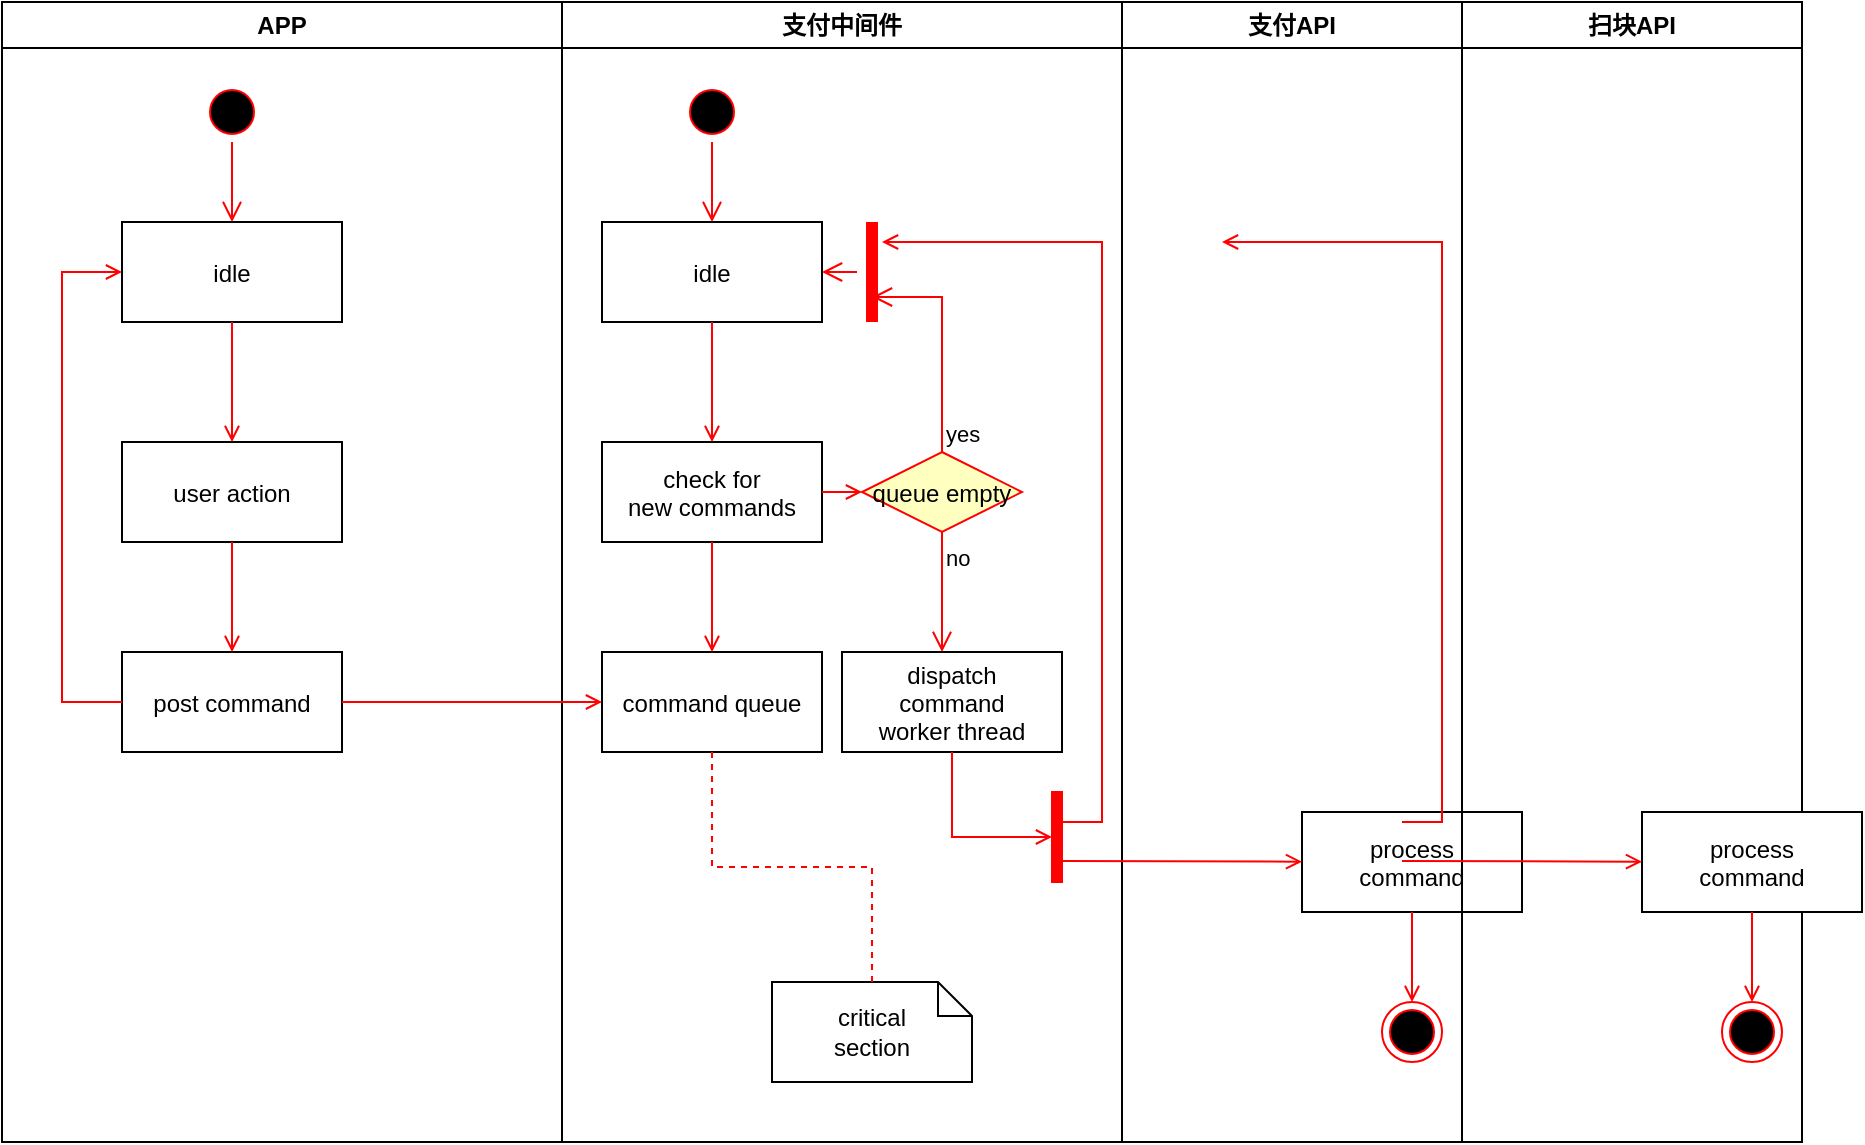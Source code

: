 <mxfile version="15.0.3" type="github">
  <diagram name="Page-1" id="9361dd3d-8414-5efd-6122-117bd74ce7a7">
    <mxGraphModel dx="1185" dy="5034" grid="1" gridSize="10" guides="1" tooltips="1" connect="1" arrows="1" fold="1" page="0" pageScale="1.5" pageWidth="826" pageHeight="1169" background="none" math="0" shadow="0">
      <root>
        <mxCell id="0" />
        <mxCell id="1" parent="0" />
        <mxCell id="ok139ALbJn9GpQchz6-Z-90" value="APP" style="swimlane;whiteSpace=wrap" vertex="1" parent="1">
          <mxGeometry x="300" y="-4270" width="280" height="570" as="geometry" />
        </mxCell>
        <mxCell id="ok139ALbJn9GpQchz6-Z-91" value="" style="ellipse;shape=startState;fillColor=#000000;strokeColor=#ff0000;" vertex="1" parent="ok139ALbJn9GpQchz6-Z-90">
          <mxGeometry x="100" y="40" width="30" height="30" as="geometry" />
        </mxCell>
        <mxCell id="ok139ALbJn9GpQchz6-Z-92" value="" style="edgeStyle=elbowEdgeStyle;elbow=horizontal;verticalAlign=bottom;endArrow=open;endSize=8;strokeColor=#FF0000;endFill=1;rounded=0" edge="1" parent="ok139ALbJn9GpQchz6-Z-90" source="ok139ALbJn9GpQchz6-Z-91" target="ok139ALbJn9GpQchz6-Z-93">
          <mxGeometry x="100" y="40" as="geometry">
            <mxPoint x="115" y="110" as="targetPoint" />
          </mxGeometry>
        </mxCell>
        <mxCell id="ok139ALbJn9GpQchz6-Z-93" value="idle" style="" vertex="1" parent="ok139ALbJn9GpQchz6-Z-90">
          <mxGeometry x="60" y="110" width="110" height="50" as="geometry" />
        </mxCell>
        <mxCell id="ok139ALbJn9GpQchz6-Z-94" value="user action" style="" vertex="1" parent="ok139ALbJn9GpQchz6-Z-90">
          <mxGeometry x="60" y="220" width="110" height="50" as="geometry" />
        </mxCell>
        <mxCell id="ok139ALbJn9GpQchz6-Z-95" value="" style="endArrow=open;strokeColor=#FF0000;endFill=1;rounded=0;edgeStyle=orthogonalEdgeStyle;" edge="1" parent="ok139ALbJn9GpQchz6-Z-90" source="ok139ALbJn9GpQchz6-Z-93" target="ok139ALbJn9GpQchz6-Z-94">
          <mxGeometry relative="1" as="geometry" />
        </mxCell>
        <mxCell id="ok139ALbJn9GpQchz6-Z-96" value="post command" style="" vertex="1" parent="ok139ALbJn9GpQchz6-Z-90">
          <mxGeometry x="60" y="325" width="110" height="50" as="geometry" />
        </mxCell>
        <mxCell id="ok139ALbJn9GpQchz6-Z-97" value="" style="endArrow=open;strokeColor=#FF0000;endFill=1;rounded=0;edgeStyle=orthogonalEdgeStyle;" edge="1" parent="ok139ALbJn9GpQchz6-Z-90" source="ok139ALbJn9GpQchz6-Z-94" target="ok139ALbJn9GpQchz6-Z-96">
          <mxGeometry relative="1" as="geometry" />
        </mxCell>
        <mxCell id="ok139ALbJn9GpQchz6-Z-98" value="" style="edgeStyle=elbowEdgeStyle;elbow=horizontal;strokeColor=#FF0000;endArrow=open;endFill=1;rounded=0" edge="1" parent="ok139ALbJn9GpQchz6-Z-90" source="ok139ALbJn9GpQchz6-Z-96" target="ok139ALbJn9GpQchz6-Z-93">
          <mxGeometry width="100" height="100" relative="1" as="geometry">
            <mxPoint x="160" y="290" as="sourcePoint" />
            <mxPoint x="260" y="190" as="targetPoint" />
            <Array as="points">
              <mxPoint x="30" y="250" />
            </Array>
          </mxGeometry>
        </mxCell>
        <mxCell id="ok139ALbJn9GpQchz6-Z-99" value="支付中间件" style="swimlane;whiteSpace=wrap" vertex="1" parent="1">
          <mxGeometry x="580" y="-4270" width="280" height="570" as="geometry" />
        </mxCell>
        <mxCell id="ok139ALbJn9GpQchz6-Z-100" value="" style="ellipse;shape=startState;fillColor=#000000;strokeColor=#ff0000;" vertex="1" parent="ok139ALbJn9GpQchz6-Z-99">
          <mxGeometry x="60" y="40" width="30" height="30" as="geometry" />
        </mxCell>
        <mxCell id="ok139ALbJn9GpQchz6-Z-101" value="" style="edgeStyle=elbowEdgeStyle;elbow=horizontal;verticalAlign=bottom;endArrow=open;endSize=8;strokeColor=#FF0000;endFill=1;rounded=0" edge="1" parent="ok139ALbJn9GpQchz6-Z-99" source="ok139ALbJn9GpQchz6-Z-100" target="ok139ALbJn9GpQchz6-Z-102">
          <mxGeometry x="40" y="20" as="geometry">
            <mxPoint x="55" y="90" as="targetPoint" />
          </mxGeometry>
        </mxCell>
        <mxCell id="ok139ALbJn9GpQchz6-Z-102" value="idle" style="" vertex="1" parent="ok139ALbJn9GpQchz6-Z-99">
          <mxGeometry x="20" y="110" width="110" height="50" as="geometry" />
        </mxCell>
        <mxCell id="ok139ALbJn9GpQchz6-Z-103" value="check for &#xa;new commands" style="" vertex="1" parent="ok139ALbJn9GpQchz6-Z-99">
          <mxGeometry x="20" y="220" width="110" height="50" as="geometry" />
        </mxCell>
        <mxCell id="ok139ALbJn9GpQchz6-Z-104" value="" style="endArrow=open;strokeColor=#FF0000;endFill=1;rounded=0;edgeStyle=orthogonalEdgeStyle;" edge="1" parent="ok139ALbJn9GpQchz6-Z-99" source="ok139ALbJn9GpQchz6-Z-102" target="ok139ALbJn9GpQchz6-Z-103">
          <mxGeometry relative="1" as="geometry" />
        </mxCell>
        <mxCell id="ok139ALbJn9GpQchz6-Z-105" value="command queue" style="" vertex="1" parent="ok139ALbJn9GpQchz6-Z-99">
          <mxGeometry x="20" y="325" width="110" height="50" as="geometry" />
        </mxCell>
        <mxCell id="ok139ALbJn9GpQchz6-Z-106" value="" style="endArrow=open;strokeColor=#FF0000;endFill=1;rounded=0;edgeStyle=orthogonalEdgeStyle;" edge="1" parent="ok139ALbJn9GpQchz6-Z-99" source="ok139ALbJn9GpQchz6-Z-103" target="ok139ALbJn9GpQchz6-Z-105">
          <mxGeometry relative="1" as="geometry" />
        </mxCell>
        <mxCell id="ok139ALbJn9GpQchz6-Z-107" value="queue empty" style="rhombus;fillColor=#ffffc0;strokeColor=#ff0000;" vertex="1" parent="ok139ALbJn9GpQchz6-Z-99">
          <mxGeometry x="150" y="225" width="80" height="40" as="geometry" />
        </mxCell>
        <mxCell id="ok139ALbJn9GpQchz6-Z-108" value="yes" style="edgeStyle=elbowEdgeStyle;elbow=horizontal;align=left;verticalAlign=bottom;endArrow=open;endSize=8;strokeColor=#FF0000;exitX=0.5;exitY=0;endFill=1;rounded=0;entryX=0.75;entryY=0.5;entryPerimeter=0" edge="1" parent="ok139ALbJn9GpQchz6-Z-99" source="ok139ALbJn9GpQchz6-Z-107" target="ok139ALbJn9GpQchz6-Z-111">
          <mxGeometry x="-1" relative="1" as="geometry">
            <mxPoint x="160" y="150" as="targetPoint" />
            <Array as="points">
              <mxPoint x="190" y="180" />
            </Array>
          </mxGeometry>
        </mxCell>
        <mxCell id="ok139ALbJn9GpQchz6-Z-109" value="no" style="edgeStyle=elbowEdgeStyle;elbow=horizontal;align=left;verticalAlign=top;endArrow=open;endSize=8;strokeColor=#FF0000;endFill=1;rounded=0" edge="1" parent="ok139ALbJn9GpQchz6-Z-99" source="ok139ALbJn9GpQchz6-Z-107" target="ok139ALbJn9GpQchz6-Z-113">
          <mxGeometry x="-1" relative="1" as="geometry">
            <mxPoint x="190" y="305" as="targetPoint" />
          </mxGeometry>
        </mxCell>
        <mxCell id="ok139ALbJn9GpQchz6-Z-110" value="" style="endArrow=open;strokeColor=#FF0000;endFill=1;rounded=0;edgeStyle=orthogonalEdgeStyle;" edge="1" parent="ok139ALbJn9GpQchz6-Z-99" source="ok139ALbJn9GpQchz6-Z-103" target="ok139ALbJn9GpQchz6-Z-107">
          <mxGeometry relative="1" as="geometry" />
        </mxCell>
        <mxCell id="ok139ALbJn9GpQchz6-Z-111" value="" style="shape=line;strokeWidth=6;strokeColor=#ff0000;rotation=90" vertex="1" parent="ok139ALbJn9GpQchz6-Z-99">
          <mxGeometry x="130" y="127.5" width="50" height="15" as="geometry" />
        </mxCell>
        <mxCell id="ok139ALbJn9GpQchz6-Z-112" value="" style="edgeStyle=elbowEdgeStyle;elbow=horizontal;verticalAlign=bottom;endArrow=open;endSize=8;strokeColor=#FF0000;endFill=1;rounded=0" edge="1" parent="ok139ALbJn9GpQchz6-Z-99" source="ok139ALbJn9GpQchz6-Z-111" target="ok139ALbJn9GpQchz6-Z-102">
          <mxGeometry x="130" y="90" as="geometry">
            <mxPoint x="230" y="140" as="targetPoint" />
          </mxGeometry>
        </mxCell>
        <mxCell id="ok139ALbJn9GpQchz6-Z-113" value="dispatch&#xa;command&#xa;worker thread" style="" vertex="1" parent="ok139ALbJn9GpQchz6-Z-99">
          <mxGeometry x="140" y="325" width="110" height="50" as="geometry" />
        </mxCell>
        <mxCell id="ok139ALbJn9GpQchz6-Z-114" value="critical&#xa;section" style="shape=note;whiteSpace=wrap;size=17" vertex="1" parent="ok139ALbJn9GpQchz6-Z-99">
          <mxGeometry x="105" y="490" width="100" height="50" as="geometry" />
        </mxCell>
        <mxCell id="ok139ALbJn9GpQchz6-Z-115" value="" style="endArrow=none;strokeColor=#FF0000;endFill=0;rounded=0;dashed=1;edgeStyle=orthogonalEdgeStyle;" edge="1" parent="ok139ALbJn9GpQchz6-Z-99" source="ok139ALbJn9GpQchz6-Z-105" target="ok139ALbJn9GpQchz6-Z-114">
          <mxGeometry relative="1" as="geometry" />
        </mxCell>
        <mxCell id="ok139ALbJn9GpQchz6-Z-116" value="" style="whiteSpace=wrap;strokeColor=#FF0000;fillColor=#FF0000" vertex="1" parent="ok139ALbJn9GpQchz6-Z-99">
          <mxGeometry x="245" y="395" width="5" height="45" as="geometry" />
        </mxCell>
        <mxCell id="ok139ALbJn9GpQchz6-Z-117" value="" style="edgeStyle=elbowEdgeStyle;elbow=horizontal;entryX=0;entryY=0.5;strokeColor=#FF0000;endArrow=open;endFill=1;rounded=0" edge="1" parent="ok139ALbJn9GpQchz6-Z-99" source="ok139ALbJn9GpQchz6-Z-113" target="ok139ALbJn9GpQchz6-Z-116">
          <mxGeometry width="100" height="100" relative="1" as="geometry">
            <mxPoint x="60" y="480" as="sourcePoint" />
            <mxPoint x="160" y="380" as="targetPoint" />
            <Array as="points">
              <mxPoint x="195" y="400" />
            </Array>
          </mxGeometry>
        </mxCell>
        <mxCell id="ok139ALbJn9GpQchz6-Z-124" value="" style="endArrow=open;strokeColor=#FF0000;endFill=1;rounded=0;edgeStyle=orthogonalEdgeStyle;" edge="1" parent="1" source="ok139ALbJn9GpQchz6-Z-96" target="ok139ALbJn9GpQchz6-Z-105">
          <mxGeometry relative="1" as="geometry" />
        </mxCell>
        <mxCell id="ok139ALbJn9GpQchz6-Z-125" value="支付API" style="swimlane;whiteSpace=wrap" vertex="1" parent="1">
          <mxGeometry x="860" y="-4270" width="170" height="570" as="geometry" />
        </mxCell>
        <mxCell id="ok139ALbJn9GpQchz6-Z-126" value="process&#xa;command" style="" vertex="1" parent="ok139ALbJn9GpQchz6-Z-125">
          <mxGeometry x="90" y="405" width="110" height="50" as="geometry" />
        </mxCell>
        <mxCell id="ok139ALbJn9GpQchz6-Z-127" value="" style="edgeStyle=elbowEdgeStyle;elbow=horizontal;strokeColor=#FF0000;endArrow=open;endFill=1;rounded=0;entryX=0.25;entryY=0.5;entryPerimeter=0" edge="1" parent="ok139ALbJn9GpQchz6-Z-125">
          <mxGeometry width="100" height="100" relative="1" as="geometry">
            <mxPoint x="-30" y="410" as="sourcePoint" />
            <mxPoint x="-120" y="120" as="targetPoint" />
            <Array as="points">
              <mxPoint x="-10" y="135" />
            </Array>
          </mxGeometry>
        </mxCell>
        <mxCell id="ok139ALbJn9GpQchz6-Z-128" value="" style="edgeStyle=none;strokeColor=#FF0000;endArrow=open;endFill=1;rounded=0" edge="1" parent="ok139ALbJn9GpQchz6-Z-125" target="ok139ALbJn9GpQchz6-Z-126">
          <mxGeometry width="100" height="100" relative="1" as="geometry">
            <mxPoint x="-30" y="429.5" as="sourcePoint" />
            <mxPoint x="90" y="429.5" as="targetPoint" />
          </mxGeometry>
        </mxCell>
        <mxCell id="ok139ALbJn9GpQchz6-Z-129" value="" style="ellipse;shape=endState;fillColor=#000000;strokeColor=#ff0000" vertex="1" parent="ok139ALbJn9GpQchz6-Z-125">
          <mxGeometry x="130" y="500" width="30" height="30" as="geometry" />
        </mxCell>
        <mxCell id="ok139ALbJn9GpQchz6-Z-130" value="" style="endArrow=open;strokeColor=#FF0000;endFill=1;rounded=0;edgeStyle=orthogonalEdgeStyle;" edge="1" parent="ok139ALbJn9GpQchz6-Z-125" source="ok139ALbJn9GpQchz6-Z-126" target="ok139ALbJn9GpQchz6-Z-129">
          <mxGeometry relative="1" as="geometry" />
        </mxCell>
        <mxCell id="ok139ALbJn9GpQchz6-Z-131" value="扫块API" style="swimlane;whiteSpace=wrap" vertex="1" parent="1">
          <mxGeometry x="1030" y="-4270" width="170" height="570" as="geometry" />
        </mxCell>
        <mxCell id="ok139ALbJn9GpQchz6-Z-132" value="process&#xa;command" style="" vertex="1" parent="ok139ALbJn9GpQchz6-Z-131">
          <mxGeometry x="90" y="405" width="110" height="50" as="geometry" />
        </mxCell>
        <mxCell id="ok139ALbJn9GpQchz6-Z-133" value="" style="edgeStyle=elbowEdgeStyle;elbow=horizontal;strokeColor=#FF0000;endArrow=open;endFill=1;rounded=0;entryX=0.25;entryY=0.5;entryPerimeter=0" edge="1" parent="ok139ALbJn9GpQchz6-Z-131">
          <mxGeometry width="100" height="100" relative="1" as="geometry">
            <mxPoint x="-30" y="410" as="sourcePoint" />
            <mxPoint x="-120" y="120" as="targetPoint" />
            <Array as="points">
              <mxPoint x="-10" y="135" />
            </Array>
          </mxGeometry>
        </mxCell>
        <mxCell id="ok139ALbJn9GpQchz6-Z-134" value="" style="edgeStyle=none;strokeColor=#FF0000;endArrow=open;endFill=1;rounded=0" edge="1" parent="ok139ALbJn9GpQchz6-Z-131" target="ok139ALbJn9GpQchz6-Z-132">
          <mxGeometry width="100" height="100" relative="1" as="geometry">
            <mxPoint x="-30" y="429.5" as="sourcePoint" />
            <mxPoint x="90" y="429.5" as="targetPoint" />
          </mxGeometry>
        </mxCell>
        <mxCell id="ok139ALbJn9GpQchz6-Z-135" value="" style="ellipse;shape=endState;fillColor=#000000;strokeColor=#ff0000" vertex="1" parent="ok139ALbJn9GpQchz6-Z-131">
          <mxGeometry x="130" y="500" width="30" height="30" as="geometry" />
        </mxCell>
        <mxCell id="ok139ALbJn9GpQchz6-Z-136" value="" style="endArrow=open;strokeColor=#FF0000;endFill=1;rounded=0;edgeStyle=orthogonalEdgeStyle;" edge="1" parent="ok139ALbJn9GpQchz6-Z-131" source="ok139ALbJn9GpQchz6-Z-132" target="ok139ALbJn9GpQchz6-Z-135">
          <mxGeometry relative="1" as="geometry" />
        </mxCell>
      </root>
    </mxGraphModel>
  </diagram>
</mxfile>
